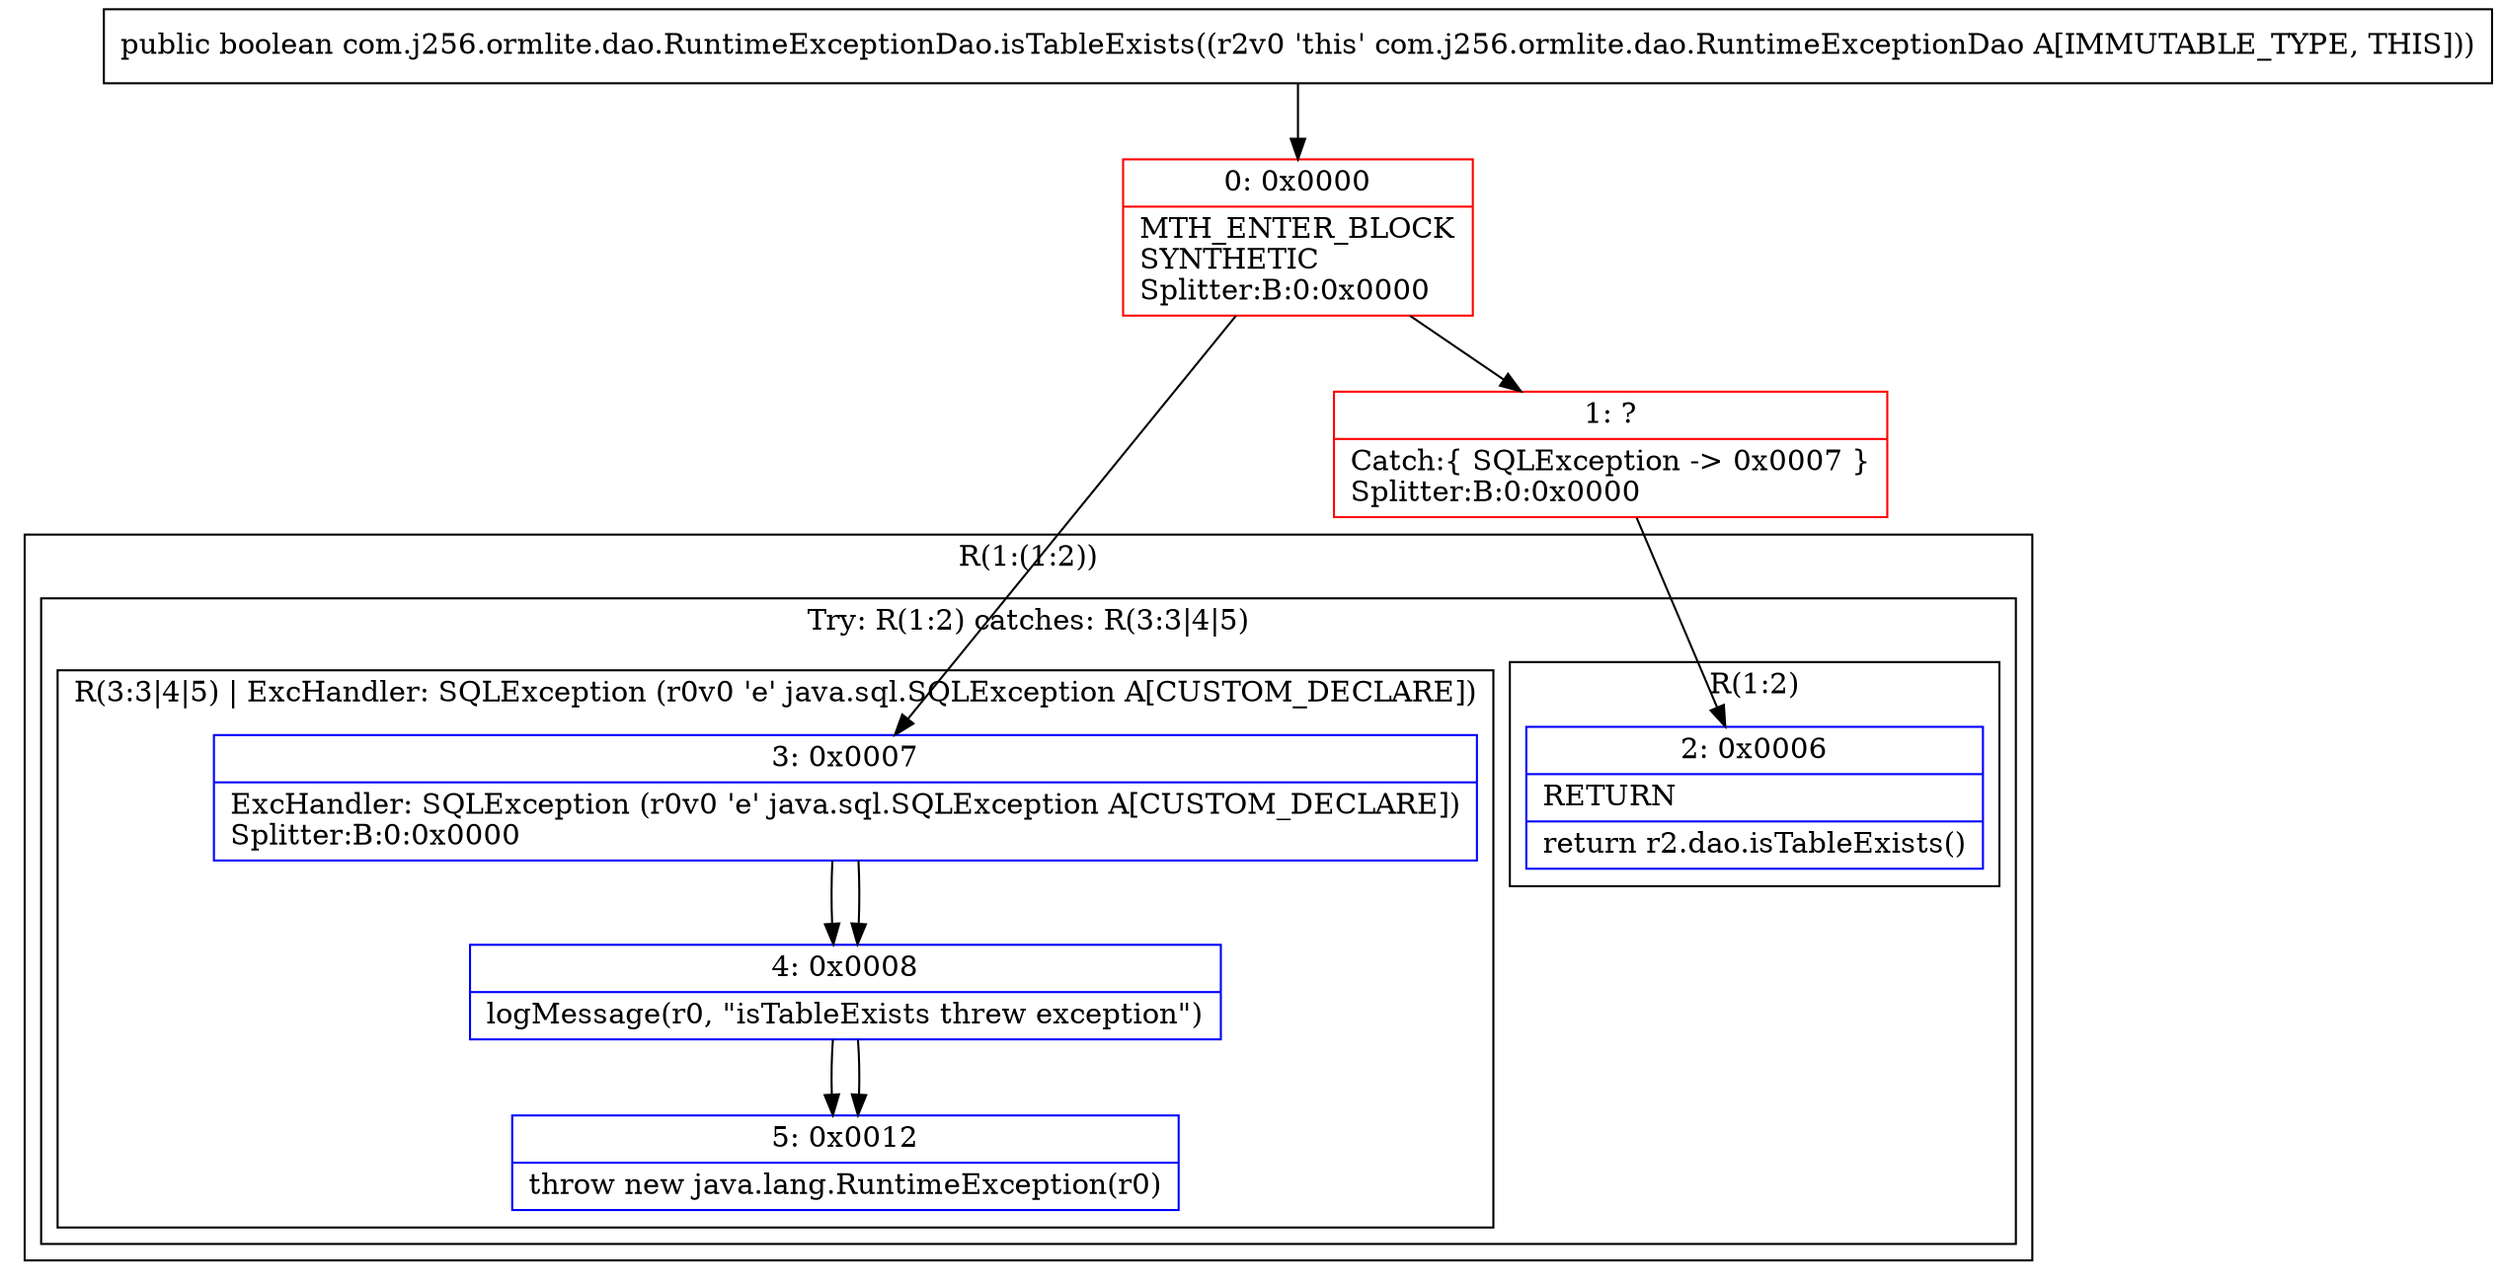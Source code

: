 digraph "CFG forcom.j256.ormlite.dao.RuntimeExceptionDao.isTableExists()Z" {
subgraph cluster_Region_1622256423 {
label = "R(1:(1:2))";
node [shape=record,color=blue];
subgraph cluster_TryCatchRegion_1853166293 {
label = "Try: R(1:2) catches: R(3:3|4|5)";
node [shape=record,color=blue];
subgraph cluster_Region_55614367 {
label = "R(1:2)";
node [shape=record,color=blue];
Node_2 [shape=record,label="{2\:\ 0x0006|RETURN\l|return r2.dao.isTableExists()\l}"];
}
subgraph cluster_Region_250033827 {
label = "R(3:3|4|5) | ExcHandler: SQLException (r0v0 'e' java.sql.SQLException A[CUSTOM_DECLARE])\l";
node [shape=record,color=blue];
Node_3 [shape=record,label="{3\:\ 0x0007|ExcHandler: SQLException (r0v0 'e' java.sql.SQLException A[CUSTOM_DECLARE])\lSplitter:B:0:0x0000\l}"];
Node_4 [shape=record,label="{4\:\ 0x0008|logMessage(r0, \"isTableExists threw exception\")\l}"];
Node_5 [shape=record,label="{5\:\ 0x0012|throw new java.lang.RuntimeException(r0)\l}"];
}
}
}
subgraph cluster_Region_250033827 {
label = "R(3:3|4|5) | ExcHandler: SQLException (r0v0 'e' java.sql.SQLException A[CUSTOM_DECLARE])\l";
node [shape=record,color=blue];
Node_3 [shape=record,label="{3\:\ 0x0007|ExcHandler: SQLException (r0v0 'e' java.sql.SQLException A[CUSTOM_DECLARE])\lSplitter:B:0:0x0000\l}"];
Node_4 [shape=record,label="{4\:\ 0x0008|logMessage(r0, \"isTableExists threw exception\")\l}"];
Node_5 [shape=record,label="{5\:\ 0x0012|throw new java.lang.RuntimeException(r0)\l}"];
}
Node_0 [shape=record,color=red,label="{0\:\ 0x0000|MTH_ENTER_BLOCK\lSYNTHETIC\lSplitter:B:0:0x0000\l}"];
Node_1 [shape=record,color=red,label="{1\:\ ?|Catch:\{ SQLException \-\> 0x0007 \}\lSplitter:B:0:0x0000\l}"];
MethodNode[shape=record,label="{public boolean com.j256.ormlite.dao.RuntimeExceptionDao.isTableExists((r2v0 'this' com.j256.ormlite.dao.RuntimeExceptionDao A[IMMUTABLE_TYPE, THIS])) }"];
MethodNode -> Node_0;
Node_3 -> Node_4;
Node_4 -> Node_5;
Node_3 -> Node_4;
Node_4 -> Node_5;
Node_0 -> Node_1;
Node_0 -> Node_3;
Node_1 -> Node_2;
}

